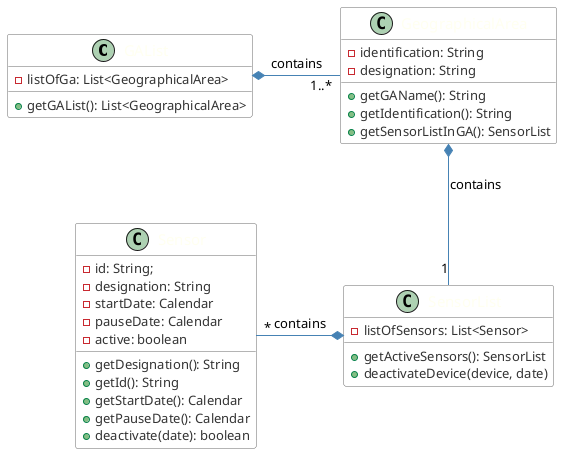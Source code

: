 @startuml

skinparam class {
	ArrowColor SteelBlue
	BorderColor Dimgray
	HeaderBackgroundColor SteelBlue
	BackgroundColor White
	FontName Calibri bold
	AttributeFontColor #333
	AttributeFontName Calibri
	AttributeFontSize 13
	FontColor Ivory
	FontSize 15
}

class GAList{
- listOfGa: List<GeographicalArea>
+ getGAList(): List<GeographicalArea>

}

class GeographicalArea{
- identification: String
- designation: String
+ getGAName(): String
+ getIdentification(): String
+ getSensorListInGA(): SensorList
}


class SensorList{
- listOfSensors: List<Sensor>
+ getActiveSensors(): SensorList
+ deactivateDevice(device, date)
}

class Sensor {
- id: String;
- designation: String
- startDate: Calendar
- pauseDate: Calendar
- active: boolean
+ getDesignation(): String
+ getId(): String
+ getStartDate(): Calendar
+ getPauseDate(): Calendar
+ deactivate(date): boolean
}

GAList *- "1..*"GeographicalArea: contains
GeographicalArea *-- "1"SensorList: contains
Sensor"*" -* SensorList: contains



@enduml